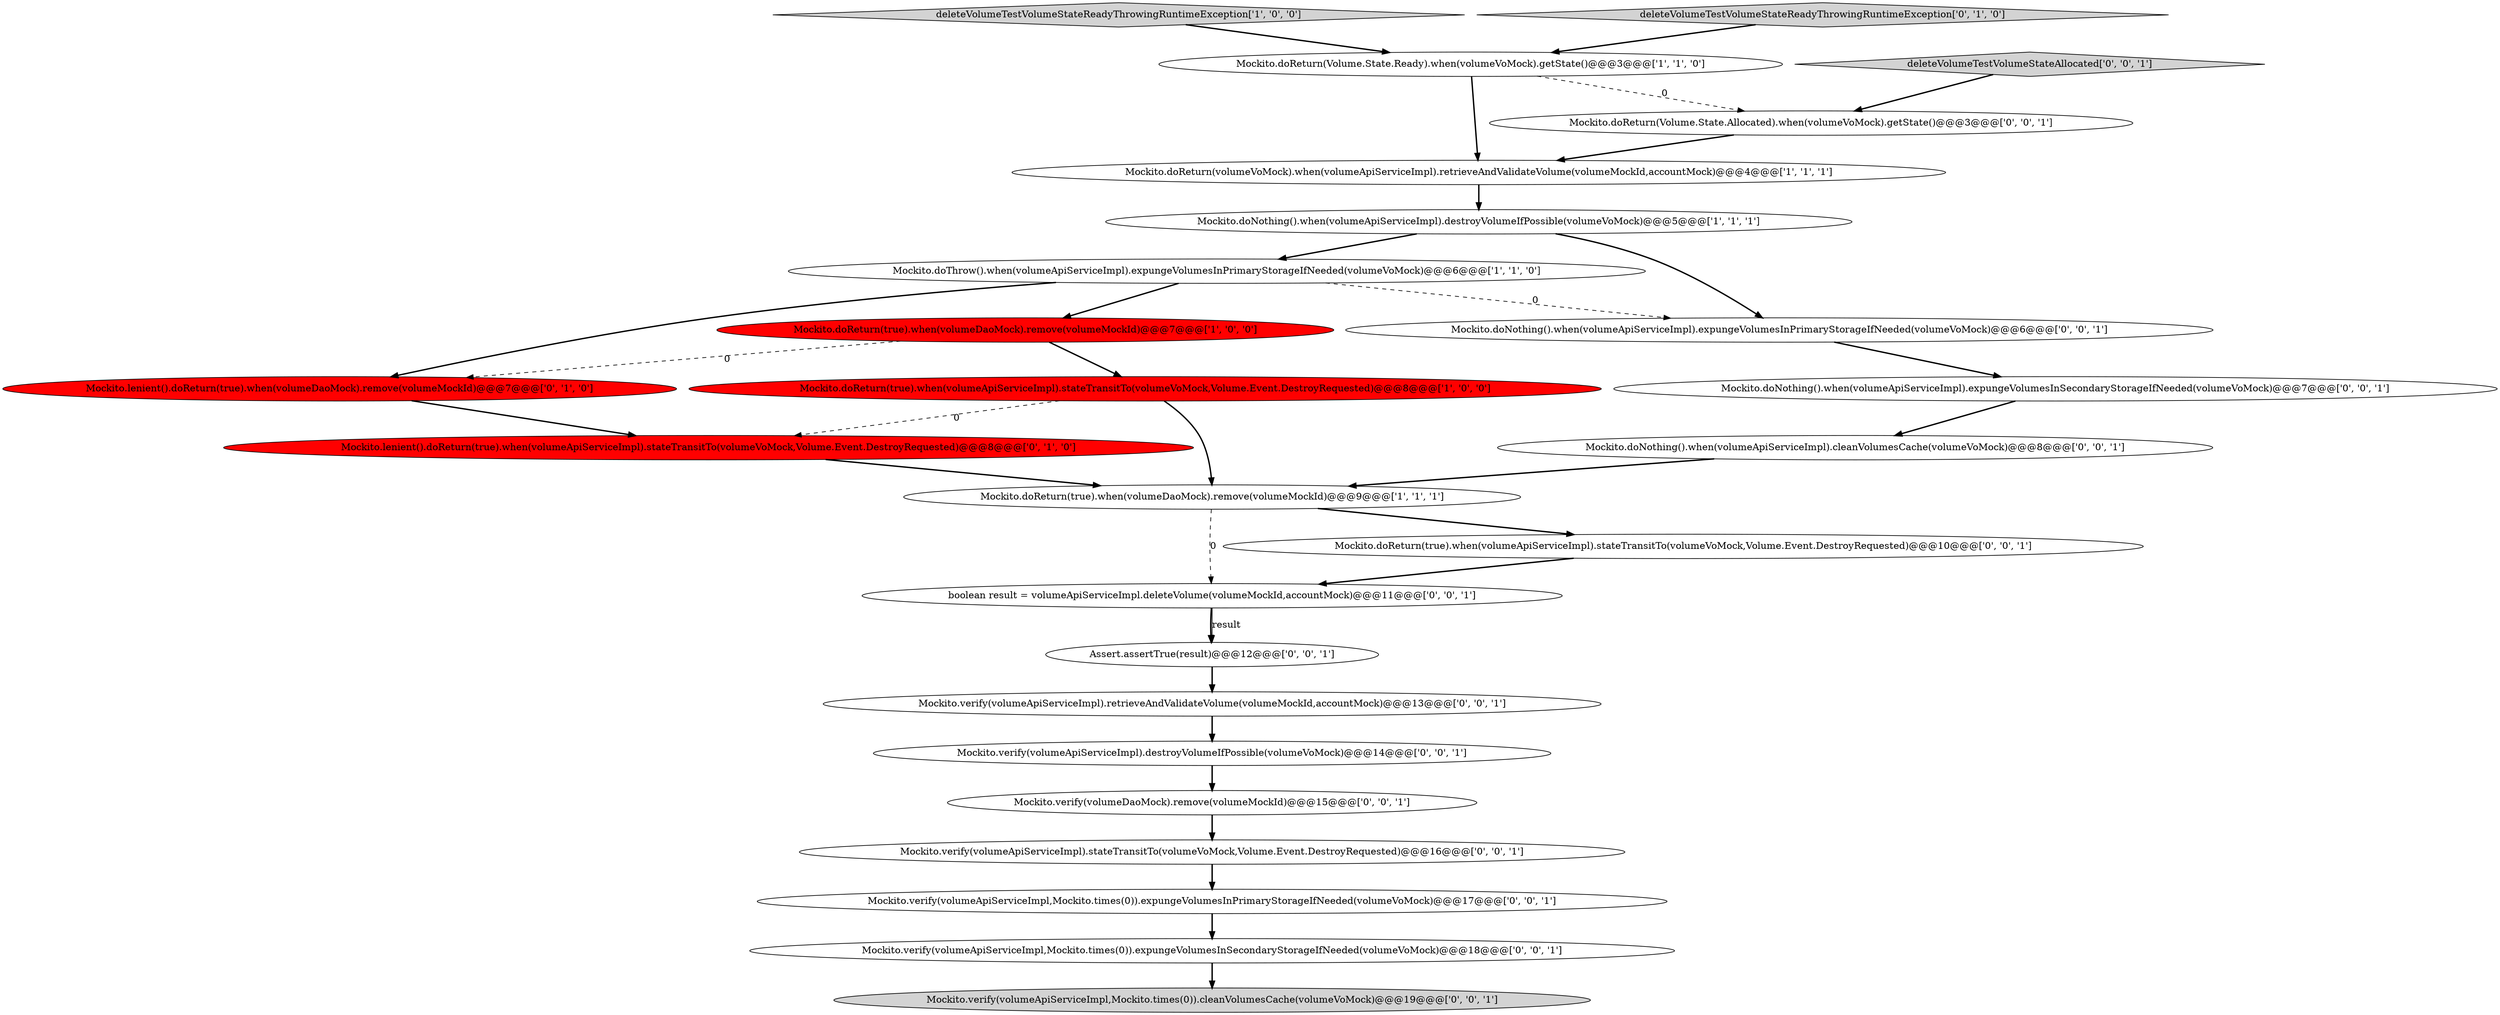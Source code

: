 digraph {
6 [style = filled, label = "deleteVolumeTestVolumeStateReadyThrowingRuntimeException['1', '0', '0']", fillcolor = lightgray, shape = diamond image = "AAA0AAABBB1BBB"];
2 [style = filled, label = "Mockito.doReturn(true).when(volumeApiServiceImpl).stateTransitTo(volumeVoMock,Volume.Event.DestroyRequested)@@@8@@@['1', '0', '0']", fillcolor = red, shape = ellipse image = "AAA1AAABBB1BBB"];
3 [style = filled, label = "Mockito.doReturn(Volume.State.Ready).when(volumeVoMock).getState()@@@3@@@['1', '1', '0']", fillcolor = white, shape = ellipse image = "AAA0AAABBB1BBB"];
13 [style = filled, label = "Assert.assertTrue(result)@@@12@@@['0', '0', '1']", fillcolor = white, shape = ellipse image = "AAA0AAABBB3BBB"];
16 [style = filled, label = "Mockito.doReturn(Volume.State.Allocated).when(volumeVoMock).getState()@@@3@@@['0', '0', '1']", fillcolor = white, shape = ellipse image = "AAA0AAABBB3BBB"];
23 [style = filled, label = "Mockito.verify(volumeApiServiceImpl,Mockito.times(0)).cleanVolumesCache(volumeVoMock)@@@19@@@['0', '0', '1']", fillcolor = lightgray, shape = ellipse image = "AAA0AAABBB3BBB"];
22 [style = filled, label = "Mockito.verify(volumeApiServiceImpl,Mockito.times(0)).expungeVolumesInPrimaryStorageIfNeeded(volumeVoMock)@@@17@@@['0', '0', '1']", fillcolor = white, shape = ellipse image = "AAA0AAABBB3BBB"];
24 [style = filled, label = "Mockito.doNothing().when(volumeApiServiceImpl).expungeVolumesInSecondaryStorageIfNeeded(volumeVoMock)@@@7@@@['0', '0', '1']", fillcolor = white, shape = ellipse image = "AAA0AAABBB3BBB"];
9 [style = filled, label = "Mockito.lenient().doReturn(true).when(volumeDaoMock).remove(volumeMockId)@@@7@@@['0', '1', '0']", fillcolor = red, shape = ellipse image = "AAA1AAABBB2BBB"];
12 [style = filled, label = "boolean result = volumeApiServiceImpl.deleteVolume(volumeMockId,accountMock)@@@11@@@['0', '0', '1']", fillcolor = white, shape = ellipse image = "AAA0AAABBB3BBB"];
8 [style = filled, label = "Mockito.lenient().doReturn(true).when(volumeApiServiceImpl).stateTransitTo(volumeVoMock,Volume.Event.DestroyRequested)@@@8@@@['0', '1', '0']", fillcolor = red, shape = ellipse image = "AAA1AAABBB2BBB"];
4 [style = filled, label = "Mockito.doReturn(true).when(volumeDaoMock).remove(volumeMockId)@@@9@@@['1', '1', '1']", fillcolor = white, shape = ellipse image = "AAA0AAABBB1BBB"];
20 [style = filled, label = "Mockito.verify(volumeApiServiceImpl,Mockito.times(0)).expungeVolumesInSecondaryStorageIfNeeded(volumeVoMock)@@@18@@@['0', '0', '1']", fillcolor = white, shape = ellipse image = "AAA0AAABBB3BBB"];
10 [style = filled, label = "deleteVolumeTestVolumeStateReadyThrowingRuntimeException['0', '1', '0']", fillcolor = lightgray, shape = diamond image = "AAA0AAABBB2BBB"];
7 [style = filled, label = "Mockito.doNothing().when(volumeApiServiceImpl).destroyVolumeIfPossible(volumeVoMock)@@@5@@@['1', '1', '1']", fillcolor = white, shape = ellipse image = "AAA0AAABBB1BBB"];
18 [style = filled, label = "deleteVolumeTestVolumeStateAllocated['0', '0', '1']", fillcolor = lightgray, shape = diamond image = "AAA0AAABBB3BBB"];
25 [style = filled, label = "Mockito.doReturn(true).when(volumeApiServiceImpl).stateTransitTo(volumeVoMock,Volume.Event.DestroyRequested)@@@10@@@['0', '0', '1']", fillcolor = white, shape = ellipse image = "AAA0AAABBB3BBB"];
1 [style = filled, label = "Mockito.doReturn(true).when(volumeDaoMock).remove(volumeMockId)@@@7@@@['1', '0', '0']", fillcolor = red, shape = ellipse image = "AAA1AAABBB1BBB"];
15 [style = filled, label = "Mockito.verify(volumeApiServiceImpl).stateTransitTo(volumeVoMock,Volume.Event.DestroyRequested)@@@16@@@['0', '0', '1']", fillcolor = white, shape = ellipse image = "AAA0AAABBB3BBB"];
19 [style = filled, label = "Mockito.doNothing().when(volumeApiServiceImpl).expungeVolumesInPrimaryStorageIfNeeded(volumeVoMock)@@@6@@@['0', '0', '1']", fillcolor = white, shape = ellipse image = "AAA0AAABBB3BBB"];
0 [style = filled, label = "Mockito.doThrow().when(volumeApiServiceImpl).expungeVolumesInPrimaryStorageIfNeeded(volumeVoMock)@@@6@@@['1', '1', '0']", fillcolor = white, shape = ellipse image = "AAA0AAABBB1BBB"];
14 [style = filled, label = "Mockito.verify(volumeApiServiceImpl).destroyVolumeIfPossible(volumeVoMock)@@@14@@@['0', '0', '1']", fillcolor = white, shape = ellipse image = "AAA0AAABBB3BBB"];
11 [style = filled, label = "Mockito.verify(volumeDaoMock).remove(volumeMockId)@@@15@@@['0', '0', '1']", fillcolor = white, shape = ellipse image = "AAA0AAABBB3BBB"];
5 [style = filled, label = "Mockito.doReturn(volumeVoMock).when(volumeApiServiceImpl).retrieveAndValidateVolume(volumeMockId,accountMock)@@@4@@@['1', '1', '1']", fillcolor = white, shape = ellipse image = "AAA0AAABBB1BBB"];
21 [style = filled, label = "Mockito.doNothing().when(volumeApiServiceImpl).cleanVolumesCache(volumeVoMock)@@@8@@@['0', '0', '1']", fillcolor = white, shape = ellipse image = "AAA0AAABBB3BBB"];
17 [style = filled, label = "Mockito.verify(volumeApiServiceImpl).retrieveAndValidateVolume(volumeMockId,accountMock)@@@13@@@['0', '0', '1']", fillcolor = white, shape = ellipse image = "AAA0AAABBB3BBB"];
6->3 [style = bold, label=""];
0->9 [style = bold, label=""];
4->25 [style = bold, label=""];
0->19 [style = dashed, label="0"];
10->3 [style = bold, label=""];
1->9 [style = dashed, label="0"];
7->0 [style = bold, label=""];
9->8 [style = bold, label=""];
2->4 [style = bold, label=""];
2->8 [style = dashed, label="0"];
11->15 [style = bold, label=""];
15->22 [style = bold, label=""];
4->12 [style = dashed, label="0"];
19->24 [style = bold, label=""];
12->13 [style = bold, label=""];
13->17 [style = bold, label=""];
3->5 [style = bold, label=""];
20->23 [style = bold, label=""];
12->13 [style = solid, label="result"];
22->20 [style = bold, label=""];
24->21 [style = bold, label=""];
25->12 [style = bold, label=""];
17->14 [style = bold, label=""];
0->1 [style = bold, label=""];
16->5 [style = bold, label=""];
5->7 [style = bold, label=""];
1->2 [style = bold, label=""];
8->4 [style = bold, label=""];
7->19 [style = bold, label=""];
14->11 [style = bold, label=""];
3->16 [style = dashed, label="0"];
21->4 [style = bold, label=""];
18->16 [style = bold, label=""];
}

